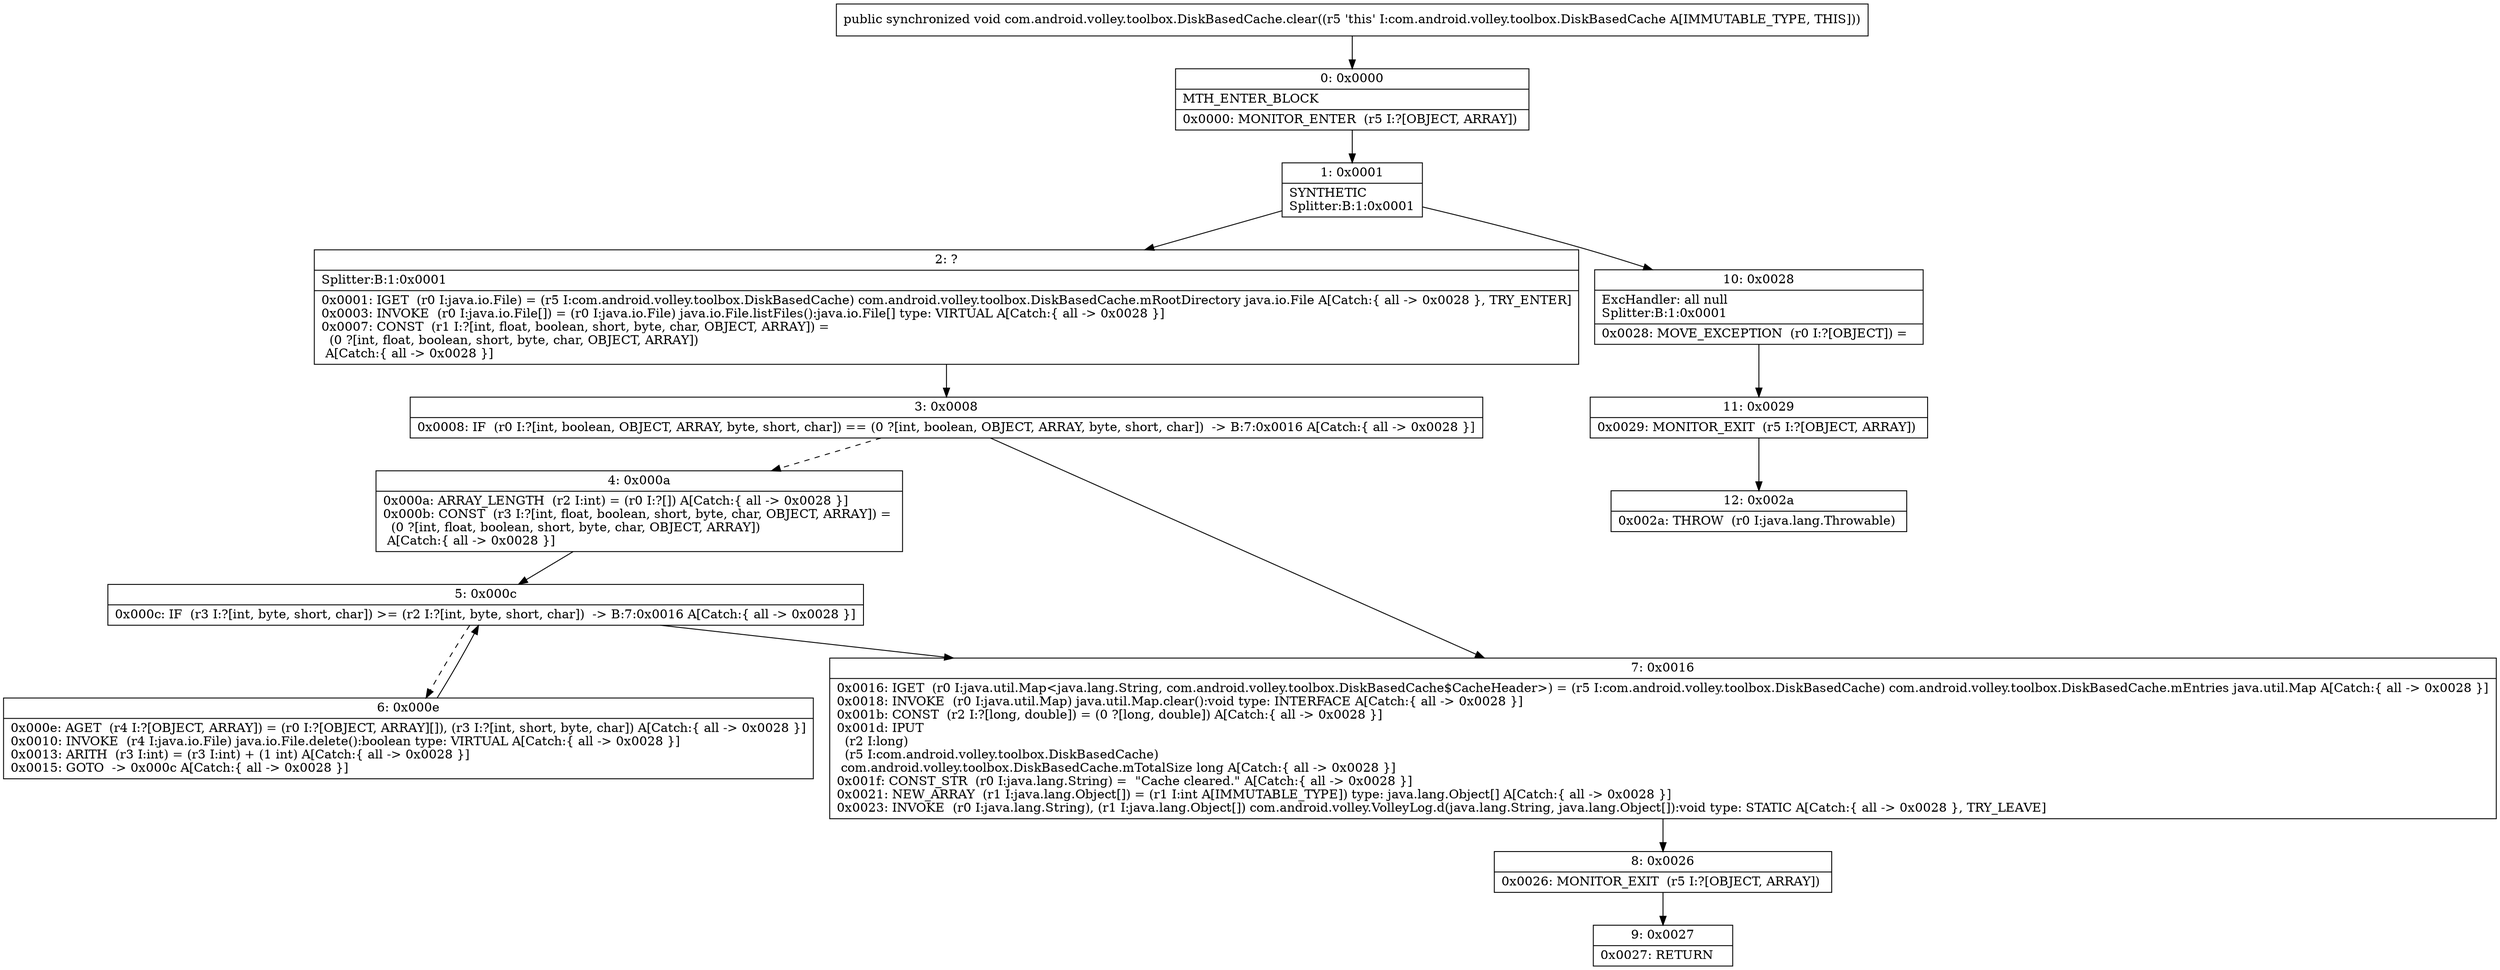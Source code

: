 digraph "CFG forcom.android.volley.toolbox.DiskBasedCache.clear()V" {
Node_0 [shape=record,label="{0\:\ 0x0000|MTH_ENTER_BLOCK\l|0x0000: MONITOR_ENTER  (r5 I:?[OBJECT, ARRAY]) \l}"];
Node_1 [shape=record,label="{1\:\ 0x0001|SYNTHETIC\lSplitter:B:1:0x0001\l}"];
Node_2 [shape=record,label="{2\:\ ?|Splitter:B:1:0x0001\l|0x0001: IGET  (r0 I:java.io.File) = (r5 I:com.android.volley.toolbox.DiskBasedCache) com.android.volley.toolbox.DiskBasedCache.mRootDirectory java.io.File A[Catch:\{ all \-\> 0x0028 \}, TRY_ENTER]\l0x0003: INVOKE  (r0 I:java.io.File[]) = (r0 I:java.io.File) java.io.File.listFiles():java.io.File[] type: VIRTUAL A[Catch:\{ all \-\> 0x0028 \}]\l0x0007: CONST  (r1 I:?[int, float, boolean, short, byte, char, OBJECT, ARRAY]) = \l  (0 ?[int, float, boolean, short, byte, char, OBJECT, ARRAY])\l A[Catch:\{ all \-\> 0x0028 \}]\l}"];
Node_3 [shape=record,label="{3\:\ 0x0008|0x0008: IF  (r0 I:?[int, boolean, OBJECT, ARRAY, byte, short, char]) == (0 ?[int, boolean, OBJECT, ARRAY, byte, short, char])  \-\> B:7:0x0016 A[Catch:\{ all \-\> 0x0028 \}]\l}"];
Node_4 [shape=record,label="{4\:\ 0x000a|0x000a: ARRAY_LENGTH  (r2 I:int) = (r0 I:?[]) A[Catch:\{ all \-\> 0x0028 \}]\l0x000b: CONST  (r3 I:?[int, float, boolean, short, byte, char, OBJECT, ARRAY]) = \l  (0 ?[int, float, boolean, short, byte, char, OBJECT, ARRAY])\l A[Catch:\{ all \-\> 0x0028 \}]\l}"];
Node_5 [shape=record,label="{5\:\ 0x000c|0x000c: IF  (r3 I:?[int, byte, short, char]) \>= (r2 I:?[int, byte, short, char])  \-\> B:7:0x0016 A[Catch:\{ all \-\> 0x0028 \}]\l}"];
Node_6 [shape=record,label="{6\:\ 0x000e|0x000e: AGET  (r4 I:?[OBJECT, ARRAY]) = (r0 I:?[OBJECT, ARRAY][]), (r3 I:?[int, short, byte, char]) A[Catch:\{ all \-\> 0x0028 \}]\l0x0010: INVOKE  (r4 I:java.io.File) java.io.File.delete():boolean type: VIRTUAL A[Catch:\{ all \-\> 0x0028 \}]\l0x0013: ARITH  (r3 I:int) = (r3 I:int) + (1 int) A[Catch:\{ all \-\> 0x0028 \}]\l0x0015: GOTO  \-\> 0x000c A[Catch:\{ all \-\> 0x0028 \}]\l}"];
Node_7 [shape=record,label="{7\:\ 0x0016|0x0016: IGET  (r0 I:java.util.Map\<java.lang.String, com.android.volley.toolbox.DiskBasedCache$CacheHeader\>) = (r5 I:com.android.volley.toolbox.DiskBasedCache) com.android.volley.toolbox.DiskBasedCache.mEntries java.util.Map A[Catch:\{ all \-\> 0x0028 \}]\l0x0018: INVOKE  (r0 I:java.util.Map) java.util.Map.clear():void type: INTERFACE A[Catch:\{ all \-\> 0x0028 \}]\l0x001b: CONST  (r2 I:?[long, double]) = (0 ?[long, double]) A[Catch:\{ all \-\> 0x0028 \}]\l0x001d: IPUT  \l  (r2 I:long)\l  (r5 I:com.android.volley.toolbox.DiskBasedCache)\l com.android.volley.toolbox.DiskBasedCache.mTotalSize long A[Catch:\{ all \-\> 0x0028 \}]\l0x001f: CONST_STR  (r0 I:java.lang.String) =  \"Cache cleared.\" A[Catch:\{ all \-\> 0x0028 \}]\l0x0021: NEW_ARRAY  (r1 I:java.lang.Object[]) = (r1 I:int A[IMMUTABLE_TYPE]) type: java.lang.Object[] A[Catch:\{ all \-\> 0x0028 \}]\l0x0023: INVOKE  (r0 I:java.lang.String), (r1 I:java.lang.Object[]) com.android.volley.VolleyLog.d(java.lang.String, java.lang.Object[]):void type: STATIC A[Catch:\{ all \-\> 0x0028 \}, TRY_LEAVE]\l}"];
Node_8 [shape=record,label="{8\:\ 0x0026|0x0026: MONITOR_EXIT  (r5 I:?[OBJECT, ARRAY]) \l}"];
Node_9 [shape=record,label="{9\:\ 0x0027|0x0027: RETURN   \l}"];
Node_10 [shape=record,label="{10\:\ 0x0028|ExcHandler: all null\lSplitter:B:1:0x0001\l|0x0028: MOVE_EXCEPTION  (r0 I:?[OBJECT]) =  \l}"];
Node_11 [shape=record,label="{11\:\ 0x0029|0x0029: MONITOR_EXIT  (r5 I:?[OBJECT, ARRAY]) \l}"];
Node_12 [shape=record,label="{12\:\ 0x002a|0x002a: THROW  (r0 I:java.lang.Throwable) \l}"];
MethodNode[shape=record,label="{public synchronized void com.android.volley.toolbox.DiskBasedCache.clear((r5 'this' I:com.android.volley.toolbox.DiskBasedCache A[IMMUTABLE_TYPE, THIS])) }"];
MethodNode -> Node_0;
Node_0 -> Node_1;
Node_1 -> Node_2;
Node_1 -> Node_10;
Node_2 -> Node_3;
Node_3 -> Node_4[style=dashed];
Node_3 -> Node_7;
Node_4 -> Node_5;
Node_5 -> Node_6[style=dashed];
Node_5 -> Node_7;
Node_6 -> Node_5;
Node_7 -> Node_8;
Node_8 -> Node_9;
Node_10 -> Node_11;
Node_11 -> Node_12;
}

